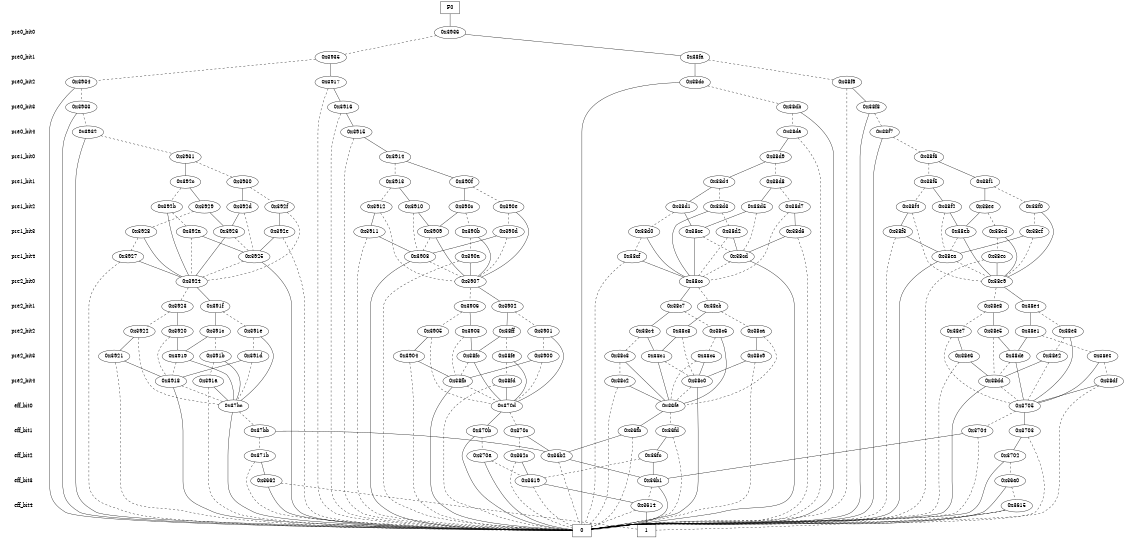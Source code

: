 digraph "DD" {
size = "7.5,10"
center = true;
edge [dir = none];
{ node [shape = plaintext];
  edge [style = invis];
  "CONST NODES" [style = invis];
" pre0_bit0 " -> " pre0_bit1 " -> " pre0_bit2 " -> " pre0_bit3 " -> " pre0_bit4 " -> " pre1_bit0 " -> " pre1_bit1 " -> " pre1_bit2 " -> " pre1_bit3 " -> " pre1_bit4 " -> " pre2_bit0 " -> " pre2_bit1 " -> " pre2_bit2 " -> " pre2_bit3 " -> " pre2_bit4 " -> " eff_bit0 " -> " eff_bit1 " -> " eff_bit2 " -> " eff_bit3 " -> " eff_bit4 " -> "CONST NODES"; 
}
{ rank = same; node [shape = box]; edge [style = invis];
"F0"; }
{ rank = same; " pre0_bit0 ";
"0x3936";
}
{ rank = same; " pre0_bit1 ";
"0x38fa";
"0x3935";
}
{ rank = same; " pre0_bit2 ";
"0x3934";
"0x38dc";
"0x38f9";
"0x3917";
}
{ rank = same; " pre0_bit3 ";
"0x38f8";
"0x38db";
"0x3916";
"0x3933";
}
{ rank = same; " pre0_bit4 ";
"0x38f7";
"0x38da";
"0x3915";
"0x3932";
}
{ rank = same; " pre1_bit0 ";
"0x3931";
"0x38d9";
"0x38f6";
"0x3914";
}
{ rank = same; " pre1_bit1 ";
"0x38f5";
"0x3913";
"0x392c";
"0x38d4";
"0x3930";
"0x38d8";
"0x38f1";
"0x390f";
}
{ rank = same; " pre1_bit2 ";
"0x38f4";
"0x38f2";
"0x3912";
"0x3910";
"0x38ee";
"0x390c";
"0x38f0";
"0x390e";
"0x392f";
"0x38d7";
"0x392d";
"0x38d5";
"0x3929";
"0x38d1";
"0x392b";
"0x38d3";
}
{ rank = same; " pre1_bit3 ";
"0x392a";
"0x38d2";
"0x38eb";
"0x3909";
"0x38d6";
"0x38ed";
"0x390b";
"0x392e";
"0x38ef";
"0x390d";
"0x3926";
"0x38ce";
"0x3928";
"0x38d0";
"0x38f3";
"0x3911";
}
{ rank = same; " pre1_bit4 ";
"0x38ec";
"0x390a";
"0x3925";
"0x3908";
"0x38ea";
"0x38cd";
"0x38cf";
"0x3927";
}
{ rank = same; " pre2_bit0 ";
"0x3924";
"0x38cc";
"0x38e9";
"0x3907";
}
{ rank = same; " pre2_bit1 ";
"0x3902";
"0x38e8";
"0x3906";
"0x391f";
"0x38c7";
"0x3923";
"0x38cb";
"0x38e4";
}
{ rank = same; " pre2_bit2 ";
"0x38e5";
"0x3903";
"0x38e7";
"0x38e1";
"0x38ff";
"0x38c6";
"0x38ca";
"0x391e";
"0x3905";
"0x3922";
"0x3920";
"0x38c8";
"0x3901";
"0x38e3";
"0x391c";
"0x38c4";
}
{ rank = same; " pre2_bit3 ";
"0x38c5";
"0x3900";
"0x391d";
"0x38c1";
"0x38e6";
"0x38c3";
"0x3904";
"0x3919";
"0x391b";
"0x38fc";
"0x38de";
"0x38c9";
"0x38fe";
"0x38e0";
"0x38e2";
"0x3921";
}
{ rank = same; " pre2_bit4 ";
"0x38c0";
"0x3918";
"0x391a";
"0x38df";
"0x38fd";
"0x38dd";
"0x38fb";
"0x38c2";
}
{ rank = same; " eff_bit0 ";
"0x37bc";
"0x36fe";
"0x3705";
"0x370d";
}
{ rank = same; " eff_bit1 ";
"0x3704";
"0x370c";
"0x370b";
"0x36fb";
"0x36fd";
"0x3703";
"0x37bb";
}
{ rank = same; " eff_bit2 ";
"0x36b2";
"0x36fc";
"0x3702";
"0x371b";
"0x362c";
"0x370a";
}
{ rank = same; " eff_bit3 ";
"0x3619";
"0x36b1";
"0x36a0";
"0x3662";
}
{ rank = same; " eff_bit4 ";
"0x3614";
"0x3615";
}
{ rank = same; "CONST NODES";
{ node [shape = box]; "0x2cfa";
"0x2cf9";
}
}
"F0" -> "0x3936" [style = solid];
"0x3936" -> "0x38fa";
"0x3936" -> "0x3935" [style = dashed];
"0x38fa" -> "0x38dc";
"0x38fa" -> "0x38f9" [style = dashed];
"0x3935" -> "0x3917";
"0x3935" -> "0x3934" [style = dashed];
"0x3934" -> "0x2cfa";
"0x3934" -> "0x3933" [style = dashed];
"0x38dc" -> "0x2cfa";
"0x38dc" -> "0x38db" [style = dashed];
"0x38f9" -> "0x38f8";
"0x38f9" -> "0x2cfa" [style = dashed];
"0x3917" -> "0x3916";
"0x3917" -> "0x2cfa" [style = dashed];
"0x38f8" -> "0x2cfa";
"0x38f8" -> "0x38f7" [style = dashed];
"0x38db" -> "0x2cfa";
"0x38db" -> "0x38da" [style = dashed];
"0x3916" -> "0x3915";
"0x3916" -> "0x2cfa" [style = dashed];
"0x3933" -> "0x2cfa";
"0x3933" -> "0x3932" [style = dashed];
"0x38f7" -> "0x2cfa";
"0x38f7" -> "0x38f6" [style = dashed];
"0x38da" -> "0x38d9";
"0x38da" -> "0x2cfa" [style = dashed];
"0x3915" -> "0x3914";
"0x3915" -> "0x2cfa" [style = dashed];
"0x3932" -> "0x2cfa";
"0x3932" -> "0x3931" [style = dashed];
"0x3931" -> "0x392c";
"0x3931" -> "0x3930" [style = dashed];
"0x38d9" -> "0x38d4";
"0x38d9" -> "0x38d8" [style = dashed];
"0x38f6" -> "0x38f1";
"0x38f6" -> "0x38f5" [style = dashed];
"0x3914" -> "0x390f";
"0x3914" -> "0x3913" [style = dashed];
"0x38f5" -> "0x38f2";
"0x38f5" -> "0x38f4" [style = dashed];
"0x3913" -> "0x3910";
"0x3913" -> "0x3912" [style = dashed];
"0x392c" -> "0x3929";
"0x392c" -> "0x392b" [style = dashed];
"0x38d4" -> "0x38d1";
"0x38d4" -> "0x38d3" [style = dashed];
"0x3930" -> "0x392d";
"0x3930" -> "0x392f" [style = dashed];
"0x38d8" -> "0x38d5";
"0x38d8" -> "0x38d7" [style = dashed];
"0x38f1" -> "0x38ee";
"0x38f1" -> "0x38f0" [style = dashed];
"0x390f" -> "0x390c";
"0x390f" -> "0x390e" [style = dashed];
"0x38f4" -> "0x38f3";
"0x38f4" -> "0x38e9" [style = dashed];
"0x38f2" -> "0x38eb";
"0x38f2" -> "0x38ea" [style = dashed];
"0x3912" -> "0x3911";
"0x3912" -> "0x3907" [style = dashed];
"0x3910" -> "0x3909";
"0x3910" -> "0x3908" [style = dashed];
"0x38ee" -> "0x38eb";
"0x38ee" -> "0x38ed" [style = dashed];
"0x390c" -> "0x3909";
"0x390c" -> "0x390b" [style = dashed];
"0x38f0" -> "0x38e9";
"0x38f0" -> "0x38ef" [style = dashed];
"0x390e" -> "0x3907";
"0x390e" -> "0x390d" [style = dashed];
"0x392f" -> "0x392e";
"0x392f" -> "0x3924" [style = dashed];
"0x38d7" -> "0x38d6";
"0x38d7" -> "0x38cc" [style = dashed];
"0x392d" -> "0x3926";
"0x392d" -> "0x3925" [style = dashed];
"0x38d5" -> "0x38ce";
"0x38d5" -> "0x38cd" [style = dashed];
"0x3929" -> "0x3926";
"0x3929" -> "0x3928" [style = dashed];
"0x38d1" -> "0x38ce";
"0x38d1" -> "0x38d0" [style = dashed];
"0x392b" -> "0x3924";
"0x392b" -> "0x392a" [style = dashed];
"0x38d3" -> "0x38cc";
"0x38d3" -> "0x38d2" [style = dashed];
"0x392a" -> "0x3925";
"0x392a" -> "0x3924" [style = dashed];
"0x38d2" -> "0x38cd";
"0x38d2" -> "0x38cc" [style = dashed];
"0x38eb" -> "0x38e9";
"0x38eb" -> "0x38ea" [style = dashed];
"0x3909" -> "0x3907";
"0x3909" -> "0x3908" [style = dashed];
"0x38d6" -> "0x38cd";
"0x38d6" -> "0x2cfa" [style = dashed];
"0x38ed" -> "0x38e9";
"0x38ed" -> "0x38ec" [style = dashed];
"0x390b" -> "0x3907";
"0x390b" -> "0x390a" [style = dashed];
"0x392e" -> "0x3925";
"0x392e" -> "0x2cfa" [style = dashed];
"0x38ef" -> "0x38ea";
"0x38ef" -> "0x38e9" [style = dashed];
"0x390d" -> "0x3908";
"0x390d" -> "0x3907" [style = dashed];
"0x3926" -> "0x3924";
"0x3926" -> "0x3925" [style = dashed];
"0x38ce" -> "0x38cc";
"0x38ce" -> "0x38cd" [style = dashed];
"0x3928" -> "0x3924";
"0x3928" -> "0x3927" [style = dashed];
"0x38d0" -> "0x38cc";
"0x38d0" -> "0x38cf" [style = dashed];
"0x38f3" -> "0x38ea";
"0x38f3" -> "0x2cfa" [style = dashed];
"0x3911" -> "0x3908";
"0x3911" -> "0x2cfa" [style = dashed];
"0x38ec" -> "0x38e9";
"0x38ec" -> "0x2cfa" [style = dashed];
"0x390a" -> "0x3907";
"0x390a" -> "0x2cfa" [style = dashed];
"0x3925" -> "0x2cfa";
"0x3925" -> "0x3924" [style = dashed];
"0x3908" -> "0x2cfa";
"0x3908" -> "0x3907" [style = dashed];
"0x38ea" -> "0x2cfa";
"0x38ea" -> "0x38e9" [style = dashed];
"0x38cd" -> "0x2cfa";
"0x38cd" -> "0x38cc" [style = dashed];
"0x38cf" -> "0x38cc";
"0x38cf" -> "0x2cfa" [style = dashed];
"0x3927" -> "0x3924";
"0x3927" -> "0x2cfa" [style = dashed];
"0x3924" -> "0x391f";
"0x3924" -> "0x3923" [style = dashed];
"0x38cc" -> "0x38c7";
"0x38cc" -> "0x38cb" [style = dashed];
"0x38e9" -> "0x38e4";
"0x38e9" -> "0x38e8" [style = dashed];
"0x3907" -> "0x3902";
"0x3907" -> "0x3906" [style = dashed];
"0x3902" -> "0x38ff";
"0x3902" -> "0x3901" [style = dashed];
"0x38e8" -> "0x38e5";
"0x38e8" -> "0x38e7" [style = dashed];
"0x3906" -> "0x3903";
"0x3906" -> "0x3905" [style = dashed];
"0x391f" -> "0x391c";
"0x391f" -> "0x391e" [style = dashed];
"0x38c7" -> "0x38c4";
"0x38c7" -> "0x38c6" [style = dashed];
"0x3923" -> "0x3920";
"0x3923" -> "0x3922" [style = dashed];
"0x38cb" -> "0x38c8";
"0x38cb" -> "0x38ca" [style = dashed];
"0x38e4" -> "0x38e1";
"0x38e4" -> "0x38e3" [style = dashed];
"0x38e5" -> "0x38de";
"0x38e5" -> "0x38dd" [style = dashed];
"0x3903" -> "0x38fc";
"0x3903" -> "0x38fb" [style = dashed];
"0x38e7" -> "0x38e6";
"0x38e7" -> "0x3705" [style = dashed];
"0x38e1" -> "0x38de";
"0x38e1" -> "0x38e0" [style = dashed];
"0x38ff" -> "0x38fc";
"0x38ff" -> "0x38fe" [style = dashed];
"0x38c6" -> "0x36fe";
"0x38c6" -> "0x38c5" [style = dashed];
"0x38ca" -> "0x38c9";
"0x38ca" -> "0x36fe" [style = dashed];
"0x391e" -> "0x37bc";
"0x391e" -> "0x391d" [style = dashed];
"0x3905" -> "0x3904";
"0x3905" -> "0x370d" [style = dashed];
"0x3922" -> "0x3921";
"0x3922" -> "0x37bc" [style = dashed];
"0x3920" -> "0x3919";
"0x3920" -> "0x3918" [style = dashed];
"0x38c8" -> "0x38c1";
"0x38c8" -> "0x38c0" [style = dashed];
"0x3901" -> "0x370d";
"0x3901" -> "0x3900" [style = dashed];
"0x38e3" -> "0x3705";
"0x38e3" -> "0x38e2" [style = dashed];
"0x391c" -> "0x3919";
"0x391c" -> "0x391b" [style = dashed];
"0x38c4" -> "0x38c1";
"0x38c4" -> "0x38c3" [style = dashed];
"0x38c5" -> "0x38c0";
"0x38c5" -> "0x36fe" [style = dashed];
"0x3900" -> "0x38fb";
"0x3900" -> "0x370d" [style = dashed];
"0x391d" -> "0x3918";
"0x391d" -> "0x37bc" [style = dashed];
"0x38c1" -> "0x36fe";
"0x38c1" -> "0x38c0" [style = dashed];
"0x38e6" -> "0x38dd";
"0x38e6" -> "0x2cfa" [style = dashed];
"0x38c3" -> "0x36fe";
"0x38c3" -> "0x38c2" [style = dashed];
"0x3904" -> "0x38fb";
"0x3904" -> "0x2cfa" [style = dashed];
"0x3919" -> "0x37bc";
"0x3919" -> "0x3918" [style = dashed];
"0x391b" -> "0x37bc";
"0x391b" -> "0x391a" [style = dashed];
"0x38fc" -> "0x370d";
"0x38fc" -> "0x38fb" [style = dashed];
"0x38de" -> "0x3705";
"0x38de" -> "0x38dd" [style = dashed];
"0x38c9" -> "0x38c0";
"0x38c9" -> "0x2cfa" [style = dashed];
"0x38fe" -> "0x370d";
"0x38fe" -> "0x38fd" [style = dashed];
"0x38e0" -> "0x3705";
"0x38e0" -> "0x38df" [style = dashed];
"0x38e2" -> "0x38dd";
"0x38e2" -> "0x3705" [style = dashed];
"0x3921" -> "0x3918";
"0x3921" -> "0x2cfa" [style = dashed];
"0x38c0" -> "0x2cfa";
"0x38c0" -> "0x36fe" [style = dashed];
"0x3918" -> "0x2cfa";
"0x3918" -> "0x37bc" [style = dashed];
"0x391a" -> "0x37bc";
"0x391a" -> "0x2cfa" [style = dashed];
"0x38df" -> "0x3705";
"0x38df" -> "0x2cfa" [style = dashed];
"0x38fd" -> "0x370d";
"0x38fd" -> "0x2cfa" [style = dashed];
"0x38dd" -> "0x2cfa";
"0x38dd" -> "0x3705" [style = dashed];
"0x38fb" -> "0x2cfa";
"0x38fb" -> "0x370d" [style = dashed];
"0x38c2" -> "0x36fe";
"0x38c2" -> "0x2cfa" [style = dashed];
"0x37bc" -> "0x2cfa";
"0x37bc" -> "0x37bb" [style = dashed];
"0x36fe" -> "0x36fb";
"0x36fe" -> "0x36fd" [style = dashed];
"0x3705" -> "0x3703";
"0x3705" -> "0x3704" [style = dashed];
"0x370d" -> "0x370b";
"0x370d" -> "0x370c" [style = dashed];
"0x3704" -> "0x36b1";
"0x3704" -> "0x2cfa" [style = dashed];
"0x370c" -> "0x36b2";
"0x370c" -> "0x362c" [style = dashed];
"0x370b" -> "0x2cfa";
"0x370b" -> "0x370a" [style = dashed];
"0x36fb" -> "0x36b2";
"0x36fb" -> "0x2cfa" [style = dashed];
"0x36fd" -> "0x36fc";
"0x36fd" -> "0x2cfa" [style = dashed];
"0x3703" -> "0x3702";
"0x3703" -> "0x2cfa" [style = dashed];
"0x37bb" -> "0x36b2";
"0x37bb" -> "0x371b" [style = dashed];
"0x36b2" -> "0x36b1";
"0x36b2" -> "0x2cfa" [style = dashed];
"0x36fc" -> "0x36b1";
"0x36fc" -> "0x3619" [style = dashed];
"0x3702" -> "0x2cfa";
"0x3702" -> "0x36a0" [style = dashed];
"0x371b" -> "0x3662";
"0x371b" -> "0x2cfa" [style = dashed];
"0x362c" -> "0x3619";
"0x362c" -> "0x2cfa" [style = dashed];
"0x370a" -> "0x2cfa";
"0x370a" -> "0x3619" [style = dashed];
"0x3619" -> "0x3614";
"0x3619" -> "0x2cfa" [style = dashed];
"0x36b1" -> "0x2cfa";
"0x36b1" -> "0x3614" [style = dashed];
"0x36a0" -> "0x2cfa";
"0x36a0" -> "0x3615" [style = dashed];
"0x3662" -> "0x2cfa";
"0x3662" -> "0x2cf9" [style = dashed];
"0x3614" -> "0x2cf9";
"0x3614" -> "0x2cfa" [style = dashed];
"0x3615" -> "0x2cfa";
"0x3615" -> "0x2cf9" [style = dashed];
"0x2cfa" [label = "0"];
"0x2cf9" [label = "1"];
}

